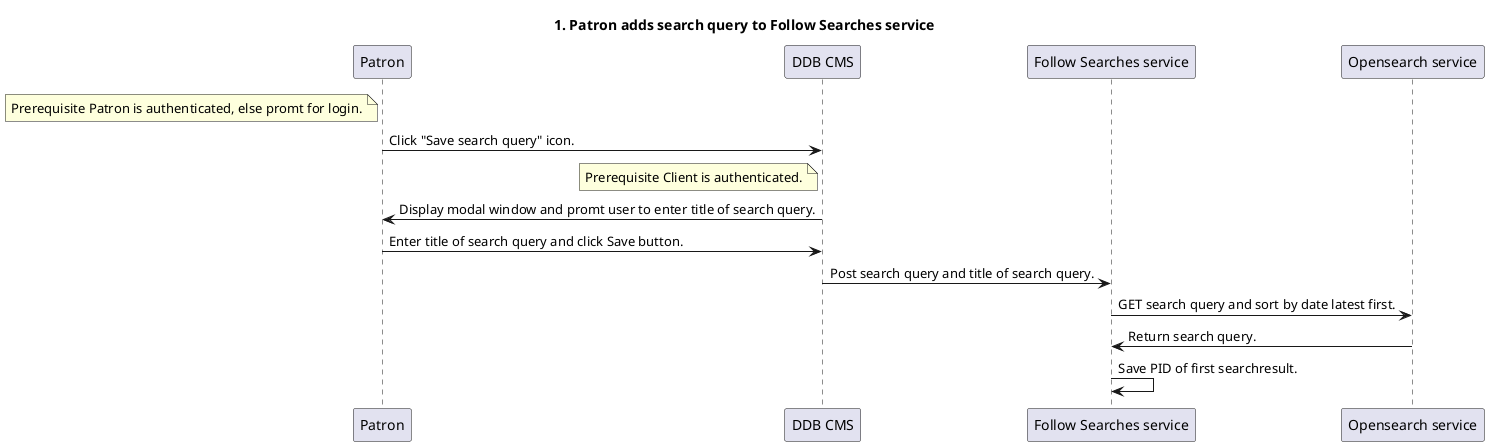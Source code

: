 @startuml
 
    Title: 1. Patron adds search query to Follow Searches service

            Note left of Patron: Prerequisite Patron is authenticated, else promt for login.
            "Patron"->"DDB CMS": Click "Save search query" icon.

            Note left of "DDB CMS": Prerequisite Client is authenticated.
            "DDB CMS"->"Patron": Display modal window and promt user to enter title of search query.

            "Patron"->"DDB CMS": Enter title of search query and click Save button.
            "DDB CMS"->"Follow Searches service": Post search query and title of search query.
            "Follow Searches service"->"Opensearch service": GET search query and sort by date latest first.
            "Opensearch service"->"Follow Searches service": Return search query.
            "Follow Searches service"->"Follow Searches service": Save PID of first searchresult.
            
@enduml

@startuml
    Title: 2. Follow Searches service monitors changes in saved search queries.
  
        "Follow Searches service"->"Follow Searches service": Queue saved searches.
        
        group WHILE there are saved searches in queue

            "Follow Searches service"->"Opensearch service": GET search query .
            "Opensearch service"->"Follow Searches service": Return search query.
            "Follow Searches service"->"Follow Searches service": Check if there are changes in the searchresult compared with saved PID of the latest search.

            group IF there are no changes in the search response of a search query.
                "Follow Searches service"->"Follow Searches service": Set status to "No changes to search query".
            end

            group ELSE save changes and notify of changes on next request from patron.
                "Follow Searches service"->"Follow Searches service": Save the number of new materials.
                "Follow Searches service"->"Follow Searches service": Save the PID's of the new materials.
                "Follow Searches service"->"Follow Searches service": Changes status to "Changes to search query".
            end

        end
@enduml

@startuml

    Title: 3. Notify Patron of changes to saved searches.
        
        Note left of Patron: Prerequisite Patron is authenticated, else prompt for login.
        "Patron"->"DDB CMS": Open DDB CMS.

        Note left of "DDB CMS": Prerequisite Client is authenticated.
        "DDB CMS"->"Follow Searches service": Request notification of changes to saved search queries.
        
        group IF there are changes to saved search queries
            "Follow Searches service"->"DDB CMS": Return the search querie(s) with new results and number of new materials for each search query.
        end

        group ELSE if there are no changes to saved search queries 
            "Follow Searches service"->"DDB CMS": Return "No changes to search query".
        end

@enduml

@startuml

    Title: 4. Request list of search queries.
        
        Note left of Patron: Prerequisite Patron is authenticated.
        "Patron"->"DDB CMS": Open list of saved search queries.

        Note left of "DDB CMS": Prerequisite Client is authenticated.
        "DDB CMS"->"Follow Searches service": Request pagination of search query 1-10.
        "Follow Searches service"->"DDB CMS": Return the search queries 1<=10.

        "Patron"->"DDB CMS": Open the next 10 saved search queries.
        "DDB CMS"->"Follow Searches service": Request pagination of search query 11-20.
        "Follow Searches service"->"DDB CMS": Return the search queries 11<=20.

@enduml